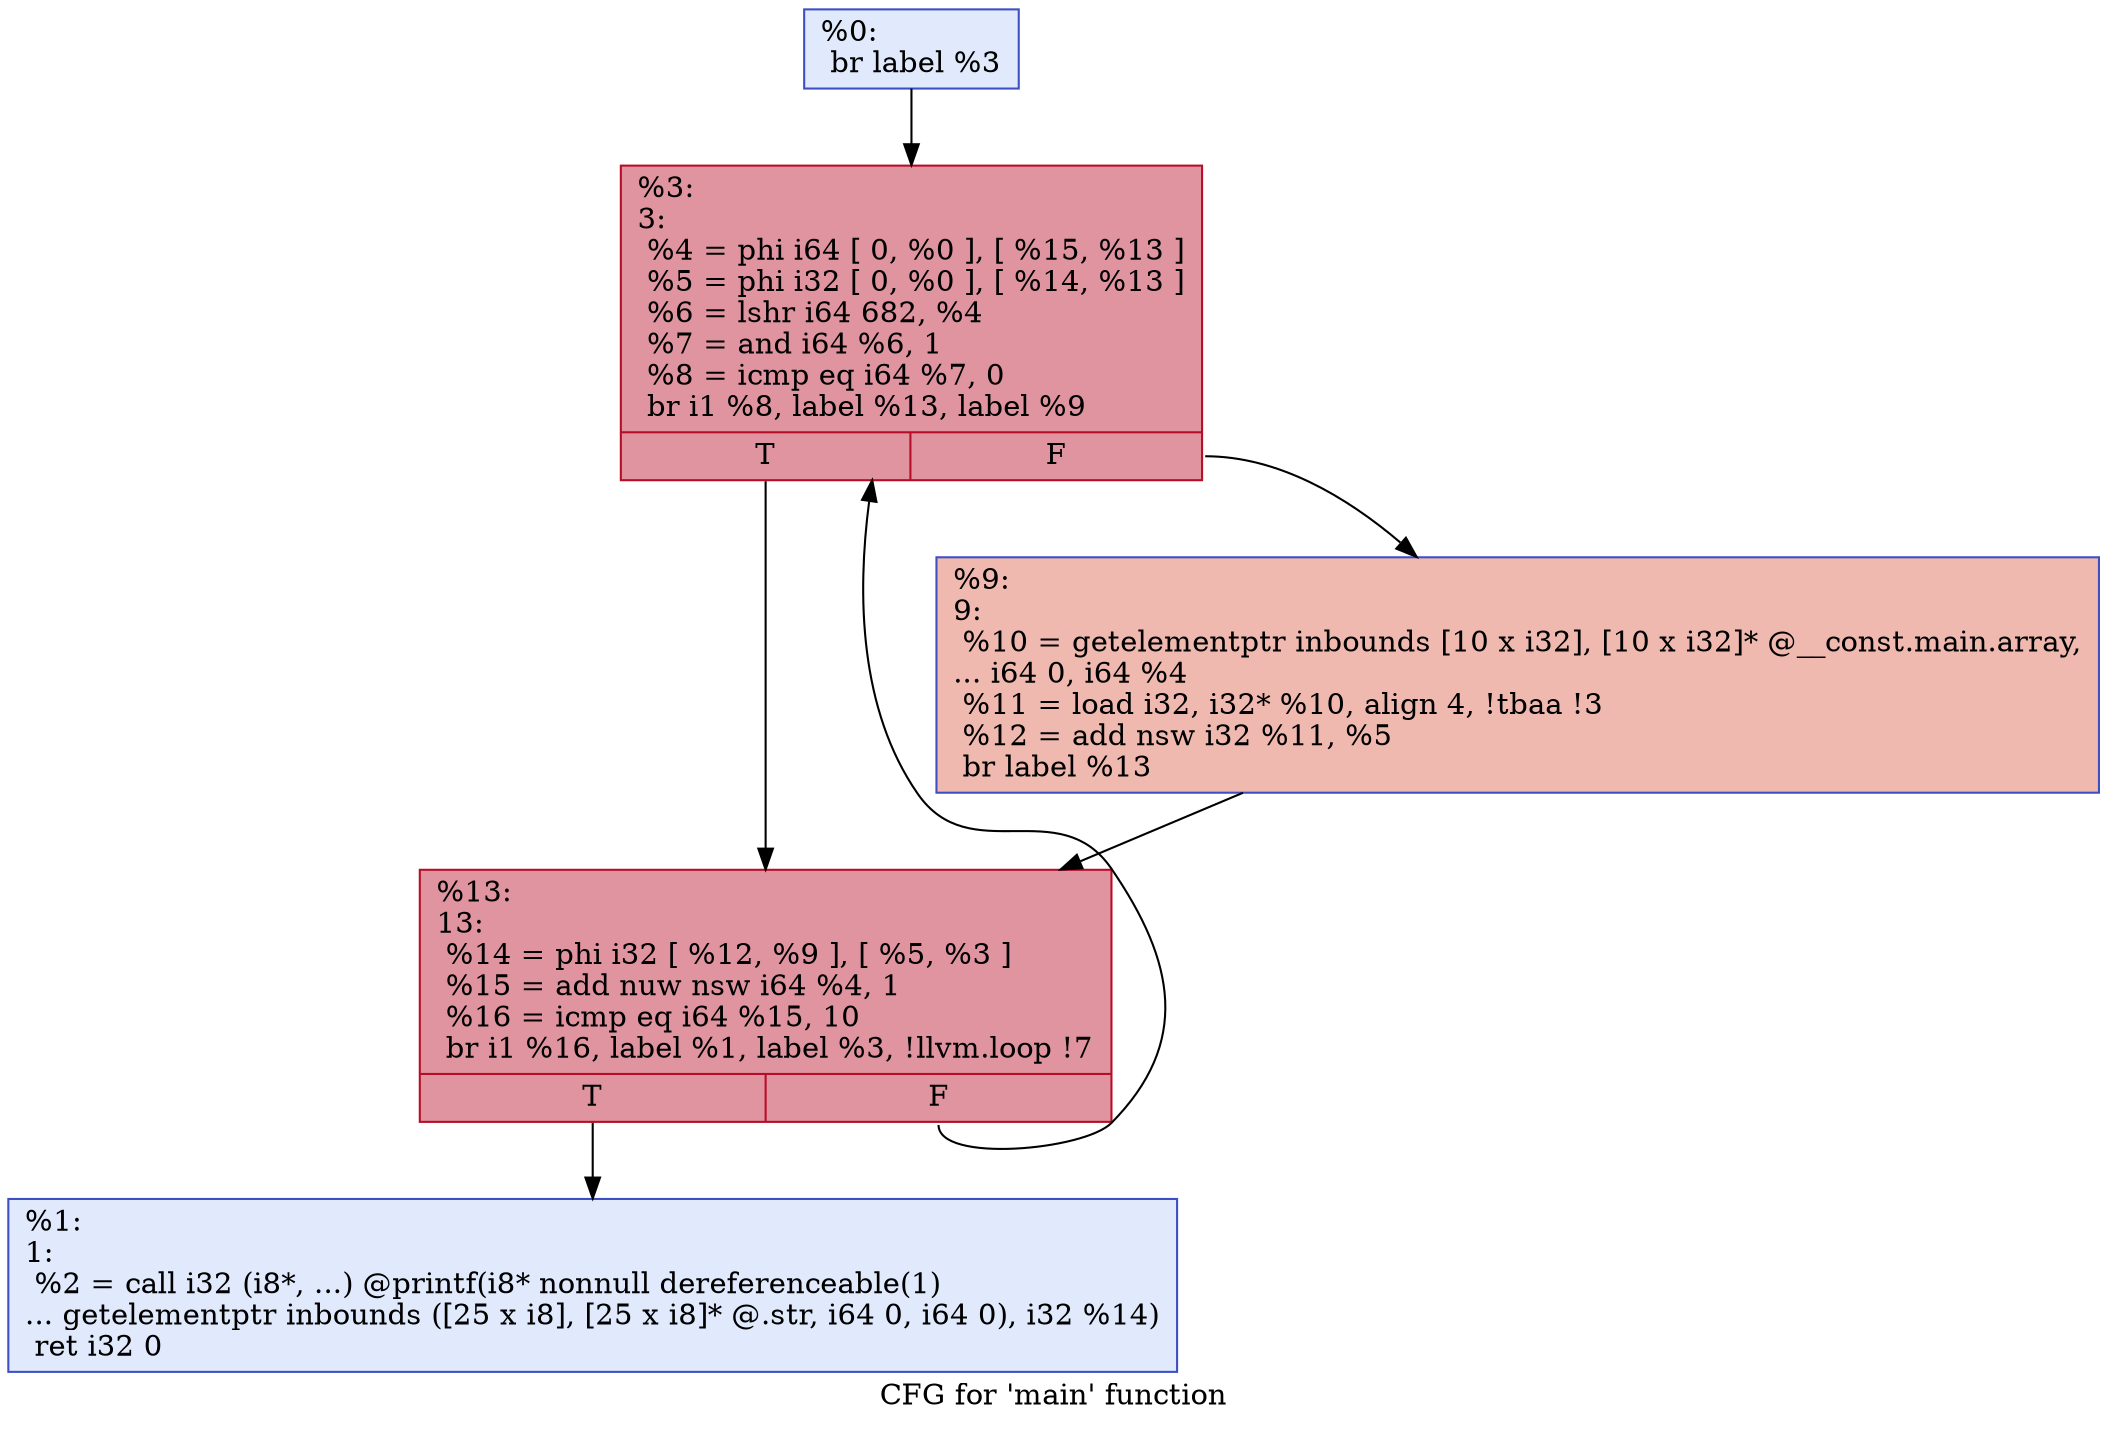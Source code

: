 digraph "CFG for 'main' function" {
	label="CFG for 'main' function";

	Node0x557f6ec65620 [shape=record,color="#3d50c3ff", style=filled, fillcolor="#b9d0f970",label="{%0:\l  br label %3\l}"];
	Node0x557f6ec65620 -> Node0x557f6ec656b0;
	Node0x557f6ec65770 [shape=record,color="#3d50c3ff", style=filled, fillcolor="#b9d0f970",label="{%1:\l1:                                                \l  %2 = call i32 (i8*, ...) @printf(i8* nonnull dereferenceable(1)\l... getelementptr inbounds ([25 x i8], [25 x i8]* @.str, i64 0, i64 0), i32 %14)\l  ret i32 0\l}"];
	Node0x557f6ec656b0 [shape=record,color="#b70d28ff", style=filled, fillcolor="#b70d2870",label="{%3:\l3:                                                \l  %4 = phi i64 [ 0, %0 ], [ %15, %13 ]\l  %5 = phi i32 [ 0, %0 ], [ %14, %13 ]\l  %6 = lshr i64 682, %4\l  %7 = and i64 %6, 1\l  %8 = icmp eq i64 %7, 0\l  br i1 %8, label %13, label %9\l|{<s0>T|<s1>F}}"];
	Node0x557f6ec656b0:s0 -> Node0x557f6ec65ea0;
	Node0x557f6ec656b0:s1 -> Node0x557f6ec65fe0;
	Node0x557f6ec65fe0 [shape=record,color="#3d50c3ff", style=filled, fillcolor="#de614d70",label="{%9:\l9:                                                \l  %10 = getelementptr inbounds [10 x i32], [10 x i32]* @__const.main.array,\l... i64 0, i64 %4\l  %11 = load i32, i32* %10, align 4, !tbaa !3\l  %12 = add nsw i32 %11, %5\l  br label %13\l}"];
	Node0x557f6ec65fe0 -> Node0x557f6ec65ea0;
	Node0x557f6ec65ea0 [shape=record,color="#b70d28ff", style=filled, fillcolor="#b70d2870",label="{%13:\l13:                                               \l  %14 = phi i32 [ %12, %9 ], [ %5, %3 ]\l  %15 = add nuw nsw i64 %4, 1\l  %16 = icmp eq i64 %15, 10\l  br i1 %16, label %1, label %3, !llvm.loop !7\l|{<s0>T|<s1>F}}"];
	Node0x557f6ec65ea0:s0 -> Node0x557f6ec65770;
	Node0x557f6ec65ea0:s1 -> Node0x557f6ec656b0;
}
